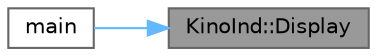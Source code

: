 digraph "KinoInd::Display"
{
 // LATEX_PDF_SIZE
  bgcolor="transparent";
  edge [fontname=Helvetica,fontsize=10,labelfontname=Helvetica,labelfontsize=10];
  node [fontname=Helvetica,fontsize=10,shape=box,height=0.2,width=0.4];
  rankdir="RL";
  Node1 [id="Node000001",label="KinoInd::Display",height=0.2,width=0.4,color="gray40", fillcolor="grey60", style="filled", fontcolor="black",tooltip="Отображает данные о двух фильмах в стандартный вывод."];
  Node1 -> Node2 [id="edge1_Node000001_Node000002",dir="back",color="steelblue1",style="solid",tooltip=" "];
  Node2 [id="Node000002",label="main",height=0.2,width=0.4,color="grey40", fillcolor="white", style="filled",URL="$_a_s_s_t___l_r3_8cpp.html#ae66f6b31b5ad750f1fe042a706a4e3d4",tooltip="Основная функция программы."];
}
